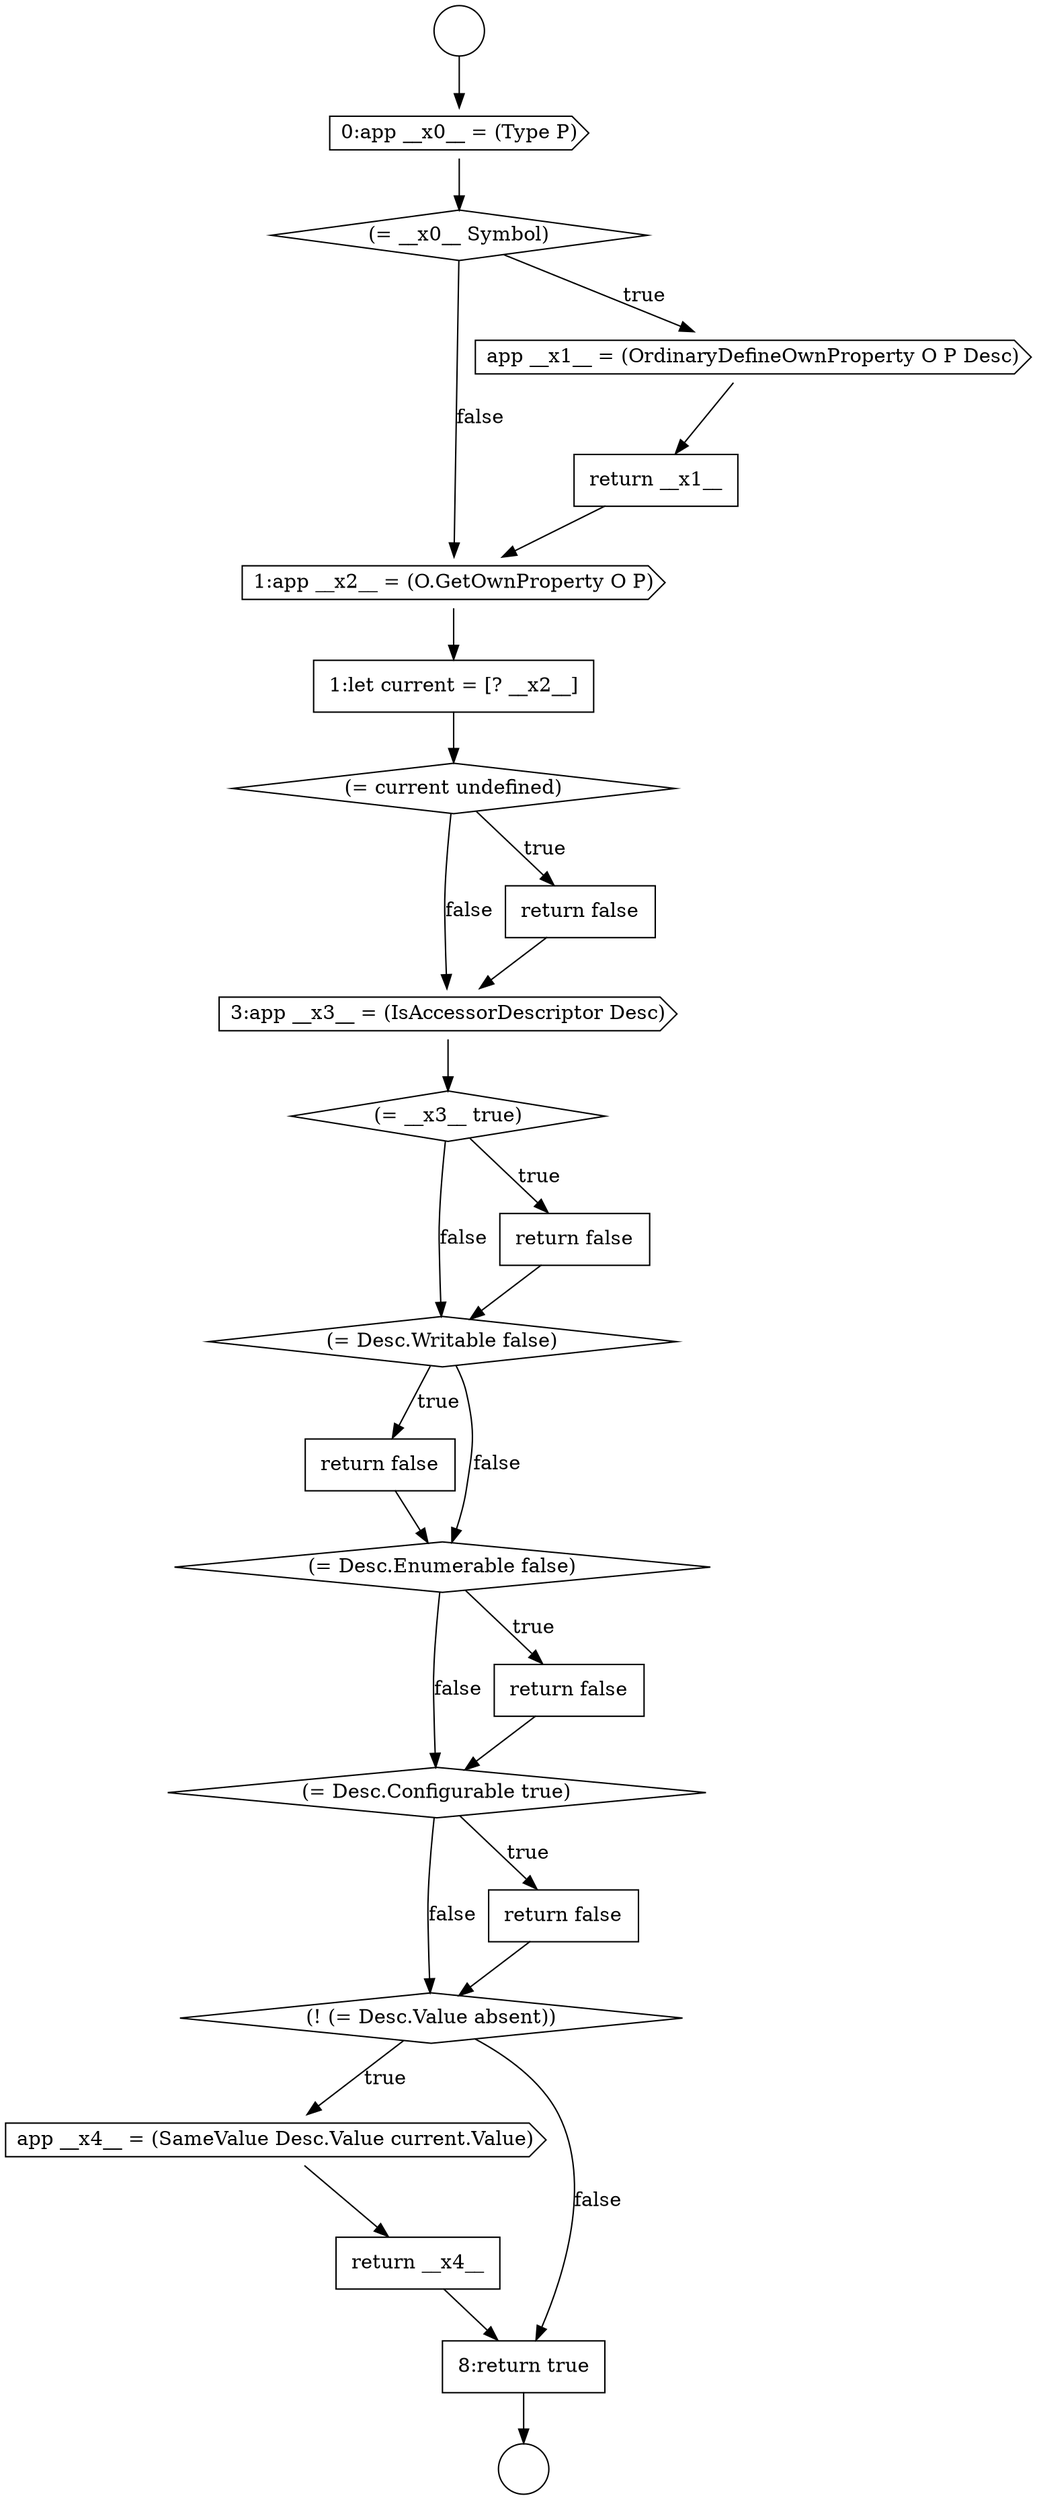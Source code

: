 digraph {
  node3072 [shape=diamond, label=<<font color="black">(= Desc.Configurable true)</font>> color="black" fillcolor="white" style=filled]
  node3061 [shape=cds, label=<<font color="black">1:app __x2__ = (O.GetOwnProperty O P)</font>> color="black" fillcolor="white" style=filled]
  node3075 [shape=cds, label=<<font color="black">app __x4__ = (SameValue Desc.Value current.Value)</font>> color="black" fillcolor="white" style=filled]
  node3068 [shape=diamond, label=<<font color="black">(= Desc.Writable false)</font>> color="black" fillcolor="white" style=filled]
  node3069 [shape=none, margin=0, label=<<font color="black">
    <table border="0" cellborder="1" cellspacing="0" cellpadding="10">
      <tr><td align="left">return false</td></tr>
    </table>
  </font>> color="black" fillcolor="white" style=filled]
  node3065 [shape=cds, label=<<font color="black">3:app __x3__ = (IsAccessorDescriptor Desc)</font>> color="black" fillcolor="white" style=filled]
  node3060 [shape=none, margin=0, label=<<font color="black">
    <table border="0" cellborder="1" cellspacing="0" cellpadding="10">
      <tr><td align="left">return __x1__</td></tr>
    </table>
  </font>> color="black" fillcolor="white" style=filled]
  node3070 [shape=diamond, label=<<font color="black">(= Desc.Enumerable false)</font>> color="black" fillcolor="white" style=filled]
  node3077 [shape=none, margin=0, label=<<font color="black">
    <table border="0" cellborder="1" cellspacing="0" cellpadding="10">
      <tr><td align="left">8:return true</td></tr>
    </table>
  </font>> color="black" fillcolor="white" style=filled]
  node3066 [shape=diamond, label=<<font color="black">(= __x3__ true)</font>> color="black" fillcolor="white" style=filled]
  node3058 [shape=diamond, label=<<font color="black">(= __x0__ Symbol)</font>> color="black" fillcolor="white" style=filled]
  node3063 [shape=diamond, label=<<font color="black">(= current undefined)</font>> color="black" fillcolor="white" style=filled]
  node3071 [shape=none, margin=0, label=<<font color="black">
    <table border="0" cellborder="1" cellspacing="0" cellpadding="10">
      <tr><td align="left">return false</td></tr>
    </table>
  </font>> color="black" fillcolor="white" style=filled]
  node3062 [shape=none, margin=0, label=<<font color="black">
    <table border="0" cellborder="1" cellspacing="0" cellpadding="10">
      <tr><td align="left">1:let current = [? __x2__]</td></tr>
    </table>
  </font>> color="black" fillcolor="white" style=filled]
  node3059 [shape=cds, label=<<font color="black">app __x1__ = (OrdinaryDefineOwnProperty O P Desc)</font>> color="black" fillcolor="white" style=filled]
  node3064 [shape=none, margin=0, label=<<font color="black">
    <table border="0" cellborder="1" cellspacing="0" cellpadding="10">
      <tr><td align="left">return false</td></tr>
    </table>
  </font>> color="black" fillcolor="white" style=filled]
  node3074 [shape=diamond, label=<<font color="black">(! (= Desc.Value absent))</font>> color="black" fillcolor="white" style=filled]
  node3055 [shape=circle label=" " color="black" fillcolor="white" style=filled]
  node3073 [shape=none, margin=0, label=<<font color="black">
    <table border="0" cellborder="1" cellspacing="0" cellpadding="10">
      <tr><td align="left">return false</td></tr>
    </table>
  </font>> color="black" fillcolor="white" style=filled]
  node3067 [shape=none, margin=0, label=<<font color="black">
    <table border="0" cellborder="1" cellspacing="0" cellpadding="10">
      <tr><td align="left">return false</td></tr>
    </table>
  </font>> color="black" fillcolor="white" style=filled]
  node3056 [shape=circle label=" " color="black" fillcolor="white" style=filled]
  node3057 [shape=cds, label=<<font color="black">0:app __x0__ = (Type P)</font>> color="black" fillcolor="white" style=filled]
  node3076 [shape=none, margin=0, label=<<font color="black">
    <table border="0" cellborder="1" cellspacing="0" cellpadding="10">
      <tr><td align="left">return __x4__</td></tr>
    </table>
  </font>> color="black" fillcolor="white" style=filled]
  node3061 -> node3062 [ color="black"]
  node3069 -> node3070 [ color="black"]
  node3074 -> node3075 [label=<<font color="black">true</font>> color="black"]
  node3074 -> node3077 [label=<<font color="black">false</font>> color="black"]
  node3064 -> node3065 [ color="black"]
  node3059 -> node3060 [ color="black"]
  node3060 -> node3061 [ color="black"]
  node3076 -> node3077 [ color="black"]
  node3065 -> node3066 [ color="black"]
  node3067 -> node3068 [ color="black"]
  node3058 -> node3059 [label=<<font color="black">true</font>> color="black"]
  node3058 -> node3061 [label=<<font color="black">false</font>> color="black"]
  node3075 -> node3076 [ color="black"]
  node3068 -> node3069 [label=<<font color="black">true</font>> color="black"]
  node3068 -> node3070 [label=<<font color="black">false</font>> color="black"]
  node3062 -> node3063 [ color="black"]
  node3073 -> node3074 [ color="black"]
  node3070 -> node3071 [label=<<font color="black">true</font>> color="black"]
  node3070 -> node3072 [label=<<font color="black">false</font>> color="black"]
  node3063 -> node3064 [label=<<font color="black">true</font>> color="black"]
  node3063 -> node3065 [label=<<font color="black">false</font>> color="black"]
  node3077 -> node3056 [ color="black"]
  node3055 -> node3057 [ color="black"]
  node3066 -> node3067 [label=<<font color="black">true</font>> color="black"]
  node3066 -> node3068 [label=<<font color="black">false</font>> color="black"]
  node3057 -> node3058 [ color="black"]
  node3072 -> node3073 [label=<<font color="black">true</font>> color="black"]
  node3072 -> node3074 [label=<<font color="black">false</font>> color="black"]
  node3071 -> node3072 [ color="black"]
}
